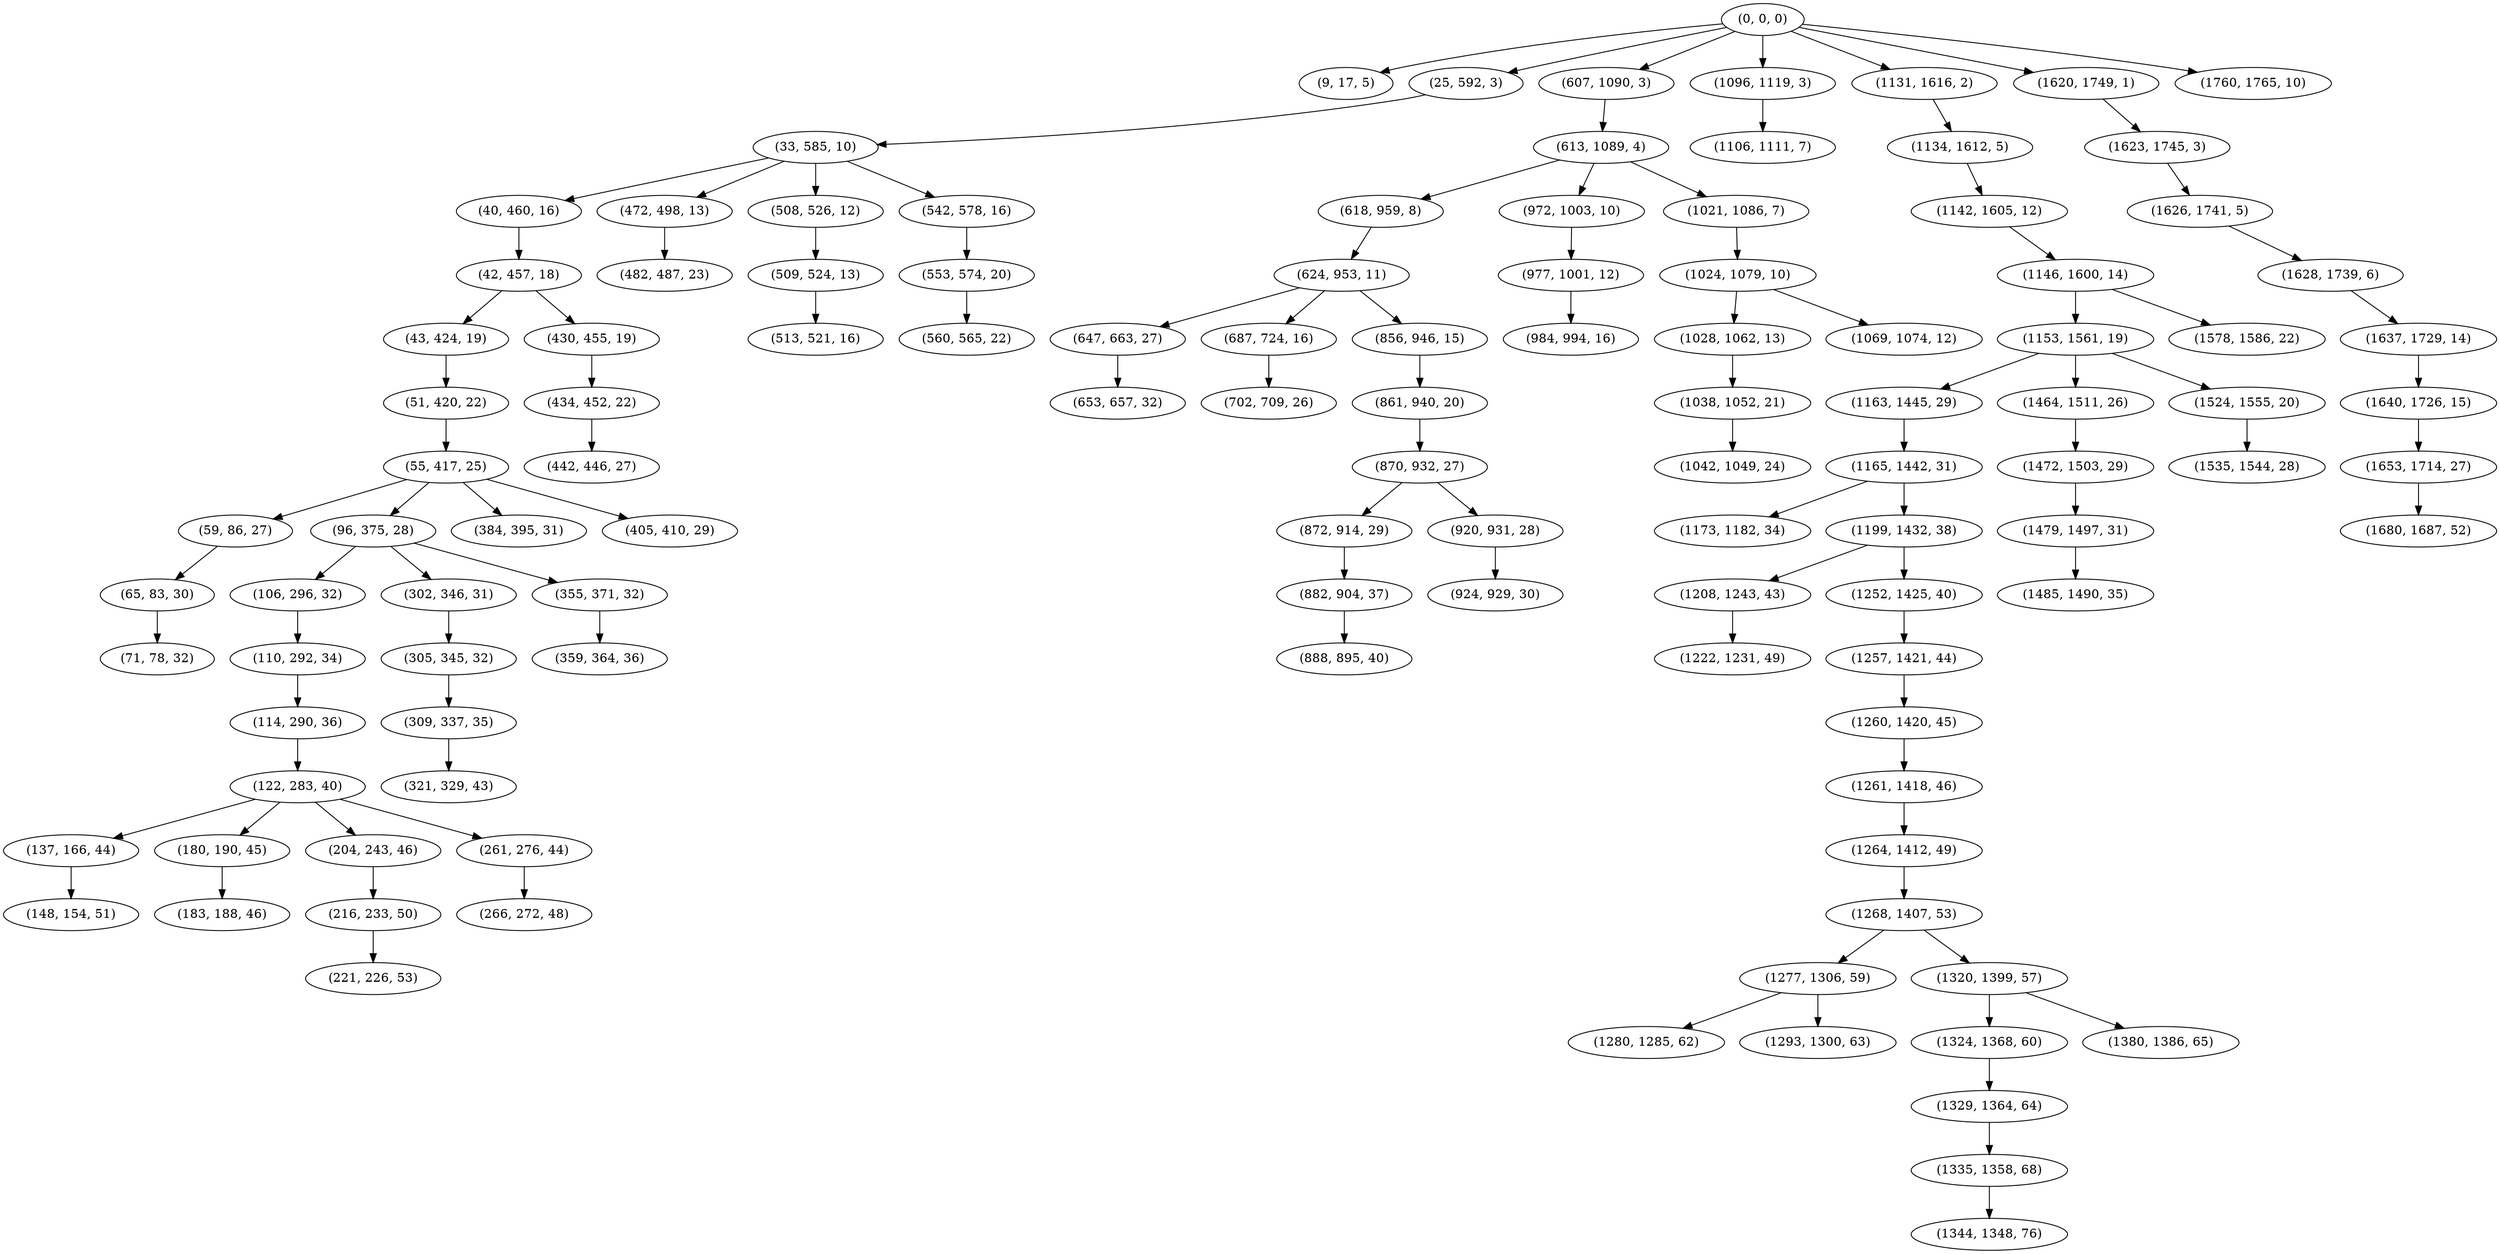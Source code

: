 digraph tree {
    "(0, 0, 0)";
    "(9, 17, 5)";
    "(25, 592, 3)";
    "(33, 585, 10)";
    "(40, 460, 16)";
    "(42, 457, 18)";
    "(43, 424, 19)";
    "(51, 420, 22)";
    "(55, 417, 25)";
    "(59, 86, 27)";
    "(65, 83, 30)";
    "(71, 78, 32)";
    "(96, 375, 28)";
    "(106, 296, 32)";
    "(110, 292, 34)";
    "(114, 290, 36)";
    "(122, 283, 40)";
    "(137, 166, 44)";
    "(148, 154, 51)";
    "(180, 190, 45)";
    "(183, 188, 46)";
    "(204, 243, 46)";
    "(216, 233, 50)";
    "(221, 226, 53)";
    "(261, 276, 44)";
    "(266, 272, 48)";
    "(302, 346, 31)";
    "(305, 345, 32)";
    "(309, 337, 35)";
    "(321, 329, 43)";
    "(355, 371, 32)";
    "(359, 364, 36)";
    "(384, 395, 31)";
    "(405, 410, 29)";
    "(430, 455, 19)";
    "(434, 452, 22)";
    "(442, 446, 27)";
    "(472, 498, 13)";
    "(482, 487, 23)";
    "(508, 526, 12)";
    "(509, 524, 13)";
    "(513, 521, 16)";
    "(542, 578, 16)";
    "(553, 574, 20)";
    "(560, 565, 22)";
    "(607, 1090, 3)";
    "(613, 1089, 4)";
    "(618, 959, 8)";
    "(624, 953, 11)";
    "(647, 663, 27)";
    "(653, 657, 32)";
    "(687, 724, 16)";
    "(702, 709, 26)";
    "(856, 946, 15)";
    "(861, 940, 20)";
    "(870, 932, 27)";
    "(872, 914, 29)";
    "(882, 904, 37)";
    "(888, 895, 40)";
    "(920, 931, 28)";
    "(924, 929, 30)";
    "(972, 1003, 10)";
    "(977, 1001, 12)";
    "(984, 994, 16)";
    "(1021, 1086, 7)";
    "(1024, 1079, 10)";
    "(1028, 1062, 13)";
    "(1038, 1052, 21)";
    "(1042, 1049, 24)";
    "(1069, 1074, 12)";
    "(1096, 1119, 3)";
    "(1106, 1111, 7)";
    "(1131, 1616, 2)";
    "(1134, 1612, 5)";
    "(1142, 1605, 12)";
    "(1146, 1600, 14)";
    "(1153, 1561, 19)";
    "(1163, 1445, 29)";
    "(1165, 1442, 31)";
    "(1173, 1182, 34)";
    "(1199, 1432, 38)";
    "(1208, 1243, 43)";
    "(1222, 1231, 49)";
    "(1252, 1425, 40)";
    "(1257, 1421, 44)";
    "(1260, 1420, 45)";
    "(1261, 1418, 46)";
    "(1264, 1412, 49)";
    "(1268, 1407, 53)";
    "(1277, 1306, 59)";
    "(1280, 1285, 62)";
    "(1293, 1300, 63)";
    "(1320, 1399, 57)";
    "(1324, 1368, 60)";
    "(1329, 1364, 64)";
    "(1335, 1358, 68)";
    "(1344, 1348, 76)";
    "(1380, 1386, 65)";
    "(1464, 1511, 26)";
    "(1472, 1503, 29)";
    "(1479, 1497, 31)";
    "(1485, 1490, 35)";
    "(1524, 1555, 20)";
    "(1535, 1544, 28)";
    "(1578, 1586, 22)";
    "(1620, 1749, 1)";
    "(1623, 1745, 3)";
    "(1626, 1741, 5)";
    "(1628, 1739, 6)";
    "(1637, 1729, 14)";
    "(1640, 1726, 15)";
    "(1653, 1714, 27)";
    "(1680, 1687, 52)";
    "(1760, 1765, 10)";
    "(0, 0, 0)" -> "(9, 17, 5)";
    "(0, 0, 0)" -> "(25, 592, 3)";
    "(0, 0, 0)" -> "(607, 1090, 3)";
    "(0, 0, 0)" -> "(1096, 1119, 3)";
    "(0, 0, 0)" -> "(1131, 1616, 2)";
    "(0, 0, 0)" -> "(1620, 1749, 1)";
    "(0, 0, 0)" -> "(1760, 1765, 10)";
    "(25, 592, 3)" -> "(33, 585, 10)";
    "(33, 585, 10)" -> "(40, 460, 16)";
    "(33, 585, 10)" -> "(472, 498, 13)";
    "(33, 585, 10)" -> "(508, 526, 12)";
    "(33, 585, 10)" -> "(542, 578, 16)";
    "(40, 460, 16)" -> "(42, 457, 18)";
    "(42, 457, 18)" -> "(43, 424, 19)";
    "(42, 457, 18)" -> "(430, 455, 19)";
    "(43, 424, 19)" -> "(51, 420, 22)";
    "(51, 420, 22)" -> "(55, 417, 25)";
    "(55, 417, 25)" -> "(59, 86, 27)";
    "(55, 417, 25)" -> "(96, 375, 28)";
    "(55, 417, 25)" -> "(384, 395, 31)";
    "(55, 417, 25)" -> "(405, 410, 29)";
    "(59, 86, 27)" -> "(65, 83, 30)";
    "(65, 83, 30)" -> "(71, 78, 32)";
    "(96, 375, 28)" -> "(106, 296, 32)";
    "(96, 375, 28)" -> "(302, 346, 31)";
    "(96, 375, 28)" -> "(355, 371, 32)";
    "(106, 296, 32)" -> "(110, 292, 34)";
    "(110, 292, 34)" -> "(114, 290, 36)";
    "(114, 290, 36)" -> "(122, 283, 40)";
    "(122, 283, 40)" -> "(137, 166, 44)";
    "(122, 283, 40)" -> "(180, 190, 45)";
    "(122, 283, 40)" -> "(204, 243, 46)";
    "(122, 283, 40)" -> "(261, 276, 44)";
    "(137, 166, 44)" -> "(148, 154, 51)";
    "(180, 190, 45)" -> "(183, 188, 46)";
    "(204, 243, 46)" -> "(216, 233, 50)";
    "(216, 233, 50)" -> "(221, 226, 53)";
    "(261, 276, 44)" -> "(266, 272, 48)";
    "(302, 346, 31)" -> "(305, 345, 32)";
    "(305, 345, 32)" -> "(309, 337, 35)";
    "(309, 337, 35)" -> "(321, 329, 43)";
    "(355, 371, 32)" -> "(359, 364, 36)";
    "(430, 455, 19)" -> "(434, 452, 22)";
    "(434, 452, 22)" -> "(442, 446, 27)";
    "(472, 498, 13)" -> "(482, 487, 23)";
    "(508, 526, 12)" -> "(509, 524, 13)";
    "(509, 524, 13)" -> "(513, 521, 16)";
    "(542, 578, 16)" -> "(553, 574, 20)";
    "(553, 574, 20)" -> "(560, 565, 22)";
    "(607, 1090, 3)" -> "(613, 1089, 4)";
    "(613, 1089, 4)" -> "(618, 959, 8)";
    "(613, 1089, 4)" -> "(972, 1003, 10)";
    "(613, 1089, 4)" -> "(1021, 1086, 7)";
    "(618, 959, 8)" -> "(624, 953, 11)";
    "(624, 953, 11)" -> "(647, 663, 27)";
    "(624, 953, 11)" -> "(687, 724, 16)";
    "(624, 953, 11)" -> "(856, 946, 15)";
    "(647, 663, 27)" -> "(653, 657, 32)";
    "(687, 724, 16)" -> "(702, 709, 26)";
    "(856, 946, 15)" -> "(861, 940, 20)";
    "(861, 940, 20)" -> "(870, 932, 27)";
    "(870, 932, 27)" -> "(872, 914, 29)";
    "(870, 932, 27)" -> "(920, 931, 28)";
    "(872, 914, 29)" -> "(882, 904, 37)";
    "(882, 904, 37)" -> "(888, 895, 40)";
    "(920, 931, 28)" -> "(924, 929, 30)";
    "(972, 1003, 10)" -> "(977, 1001, 12)";
    "(977, 1001, 12)" -> "(984, 994, 16)";
    "(1021, 1086, 7)" -> "(1024, 1079, 10)";
    "(1024, 1079, 10)" -> "(1028, 1062, 13)";
    "(1024, 1079, 10)" -> "(1069, 1074, 12)";
    "(1028, 1062, 13)" -> "(1038, 1052, 21)";
    "(1038, 1052, 21)" -> "(1042, 1049, 24)";
    "(1096, 1119, 3)" -> "(1106, 1111, 7)";
    "(1131, 1616, 2)" -> "(1134, 1612, 5)";
    "(1134, 1612, 5)" -> "(1142, 1605, 12)";
    "(1142, 1605, 12)" -> "(1146, 1600, 14)";
    "(1146, 1600, 14)" -> "(1153, 1561, 19)";
    "(1146, 1600, 14)" -> "(1578, 1586, 22)";
    "(1153, 1561, 19)" -> "(1163, 1445, 29)";
    "(1153, 1561, 19)" -> "(1464, 1511, 26)";
    "(1153, 1561, 19)" -> "(1524, 1555, 20)";
    "(1163, 1445, 29)" -> "(1165, 1442, 31)";
    "(1165, 1442, 31)" -> "(1173, 1182, 34)";
    "(1165, 1442, 31)" -> "(1199, 1432, 38)";
    "(1199, 1432, 38)" -> "(1208, 1243, 43)";
    "(1199, 1432, 38)" -> "(1252, 1425, 40)";
    "(1208, 1243, 43)" -> "(1222, 1231, 49)";
    "(1252, 1425, 40)" -> "(1257, 1421, 44)";
    "(1257, 1421, 44)" -> "(1260, 1420, 45)";
    "(1260, 1420, 45)" -> "(1261, 1418, 46)";
    "(1261, 1418, 46)" -> "(1264, 1412, 49)";
    "(1264, 1412, 49)" -> "(1268, 1407, 53)";
    "(1268, 1407, 53)" -> "(1277, 1306, 59)";
    "(1268, 1407, 53)" -> "(1320, 1399, 57)";
    "(1277, 1306, 59)" -> "(1280, 1285, 62)";
    "(1277, 1306, 59)" -> "(1293, 1300, 63)";
    "(1320, 1399, 57)" -> "(1324, 1368, 60)";
    "(1320, 1399, 57)" -> "(1380, 1386, 65)";
    "(1324, 1368, 60)" -> "(1329, 1364, 64)";
    "(1329, 1364, 64)" -> "(1335, 1358, 68)";
    "(1335, 1358, 68)" -> "(1344, 1348, 76)";
    "(1464, 1511, 26)" -> "(1472, 1503, 29)";
    "(1472, 1503, 29)" -> "(1479, 1497, 31)";
    "(1479, 1497, 31)" -> "(1485, 1490, 35)";
    "(1524, 1555, 20)" -> "(1535, 1544, 28)";
    "(1620, 1749, 1)" -> "(1623, 1745, 3)";
    "(1623, 1745, 3)" -> "(1626, 1741, 5)";
    "(1626, 1741, 5)" -> "(1628, 1739, 6)";
    "(1628, 1739, 6)" -> "(1637, 1729, 14)";
    "(1637, 1729, 14)" -> "(1640, 1726, 15)";
    "(1640, 1726, 15)" -> "(1653, 1714, 27)";
    "(1653, 1714, 27)" -> "(1680, 1687, 52)";
}
